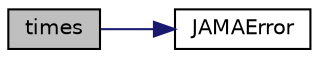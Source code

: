 digraph "times"
{
  edge [fontname="Helvetica",fontsize="10",labelfontname="Helvetica",labelfontsize="10"];
  node [fontname="Helvetica",fontsize="10",shape=record];
  rankdir="LR";
  Node105 [label="times",height=0.2,width=0.4,color="black", fillcolor="grey75", style="filled", fontcolor="black"];
  Node105 -> Node106 [color="midnightblue",fontsize="10",style="solid",fontname="Helvetica"];
  Node106 [label="JAMAError",height=0.2,width=0.4,color="black", fillcolor="white", style="filled",URL="$_error_8php.html#af960a0136a47014d759a196365858fe4"];
}
